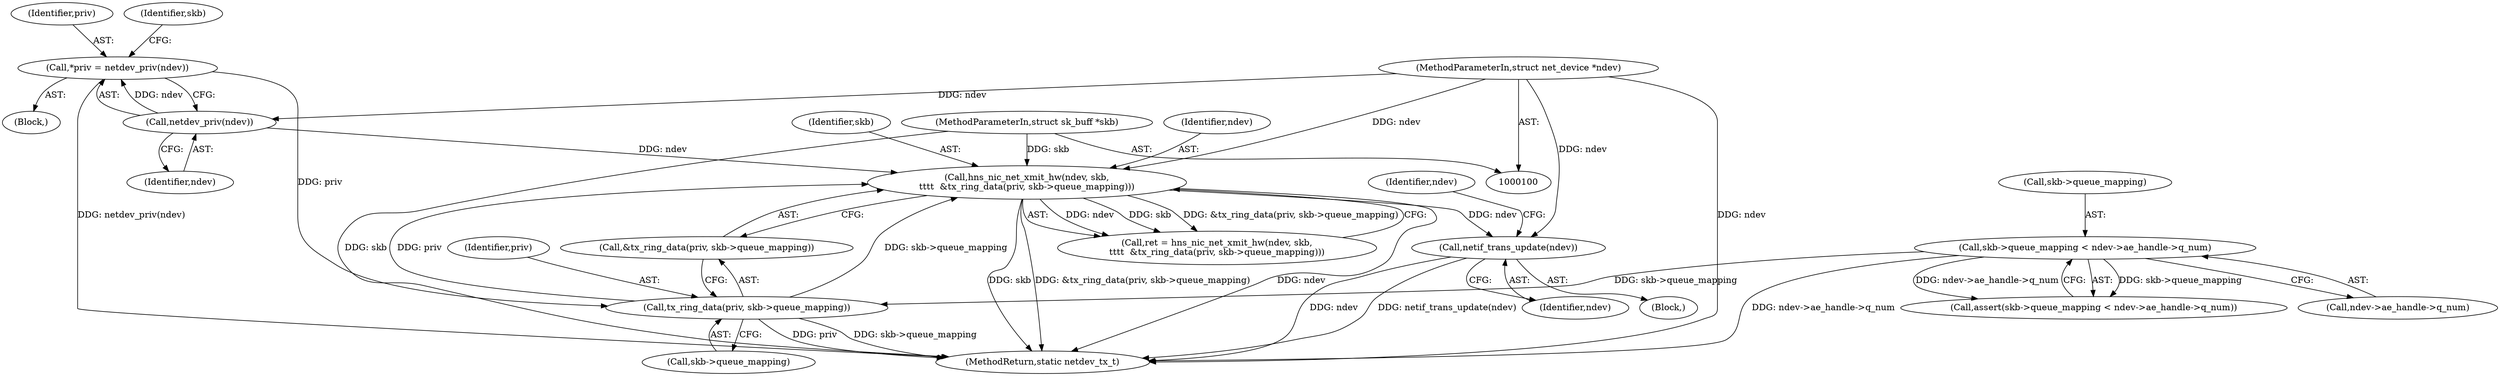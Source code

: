 digraph "0_linux_27463ad99f738ed93c7c8b3e2e5bc8c4853a2ff2@API" {
"1000136" [label="(Call,netif_trans_update(ndev))"];
"1000122" [label="(Call,hns_nic_net_xmit_hw(ndev, skb,\n\t\t\t\t  &tx_ring_data(priv, skb->queue_mapping)))"];
"1000107" [label="(Call,netdev_priv(ndev))"];
"1000102" [label="(MethodParameterIn,struct net_device *ndev)"];
"1000101" [label="(MethodParameterIn,struct sk_buff *skb)"];
"1000126" [label="(Call,tx_ring_data(priv, skb->queue_mapping))"];
"1000105" [label="(Call,*priv = netdev_priv(ndev))"];
"1000111" [label="(Call,skb->queue_mapping < ndev->ae_handle->q_num)"];
"1000136" [label="(Call,netif_trans_update(ndev))"];
"1000120" [label="(Call,ret = hns_nic_net_xmit_hw(ndev, skb,\n\t\t\t\t  &tx_ring_data(priv, skb->queue_mapping)))"];
"1000103" [label="(Block,)"];
"1000127" [label="(Identifier,priv)"];
"1000123" [label="(Identifier,ndev)"];
"1000105" [label="(Call,*priv = netdev_priv(ndev))"];
"1000157" [label="(MethodReturn,static netdev_tx_t)"];
"1000108" [label="(Identifier,ndev)"];
"1000137" [label="(Identifier,ndev)"];
"1000111" [label="(Call,skb->queue_mapping < ndev->ae_handle->q_num)"];
"1000126" [label="(Call,tx_ring_data(priv, skb->queue_mapping))"];
"1000101" [label="(MethodParameterIn,struct sk_buff *skb)"];
"1000125" [label="(Call,&tx_ring_data(priv, skb->queue_mapping))"];
"1000102" [label="(MethodParameterIn,struct net_device *ndev)"];
"1000106" [label="(Identifier,priv)"];
"1000135" [label="(Block,)"];
"1000112" [label="(Call,skb->queue_mapping)"];
"1000124" [label="(Identifier,skb)"];
"1000107" [label="(Call,netdev_priv(ndev))"];
"1000128" [label="(Call,skb->queue_mapping)"];
"1000113" [label="(Identifier,skb)"];
"1000110" [label="(Call,assert(skb->queue_mapping < ndev->ae_handle->q_num))"];
"1000115" [label="(Call,ndev->ae_handle->q_num)"];
"1000122" [label="(Call,hns_nic_net_xmit_hw(ndev, skb,\n\t\t\t\t  &tx_ring_data(priv, skb->queue_mapping)))"];
"1000141" [label="(Identifier,ndev)"];
"1000136" -> "1000135"  [label="AST: "];
"1000136" -> "1000137"  [label="CFG: "];
"1000137" -> "1000136"  [label="AST: "];
"1000141" -> "1000136"  [label="CFG: "];
"1000136" -> "1000157"  [label="DDG: ndev"];
"1000136" -> "1000157"  [label="DDG: netif_trans_update(ndev)"];
"1000122" -> "1000136"  [label="DDG: ndev"];
"1000102" -> "1000136"  [label="DDG: ndev"];
"1000122" -> "1000120"  [label="AST: "];
"1000122" -> "1000125"  [label="CFG: "];
"1000123" -> "1000122"  [label="AST: "];
"1000124" -> "1000122"  [label="AST: "];
"1000125" -> "1000122"  [label="AST: "];
"1000120" -> "1000122"  [label="CFG: "];
"1000122" -> "1000157"  [label="DDG: &tx_ring_data(priv, skb->queue_mapping)"];
"1000122" -> "1000157"  [label="DDG: skb"];
"1000122" -> "1000157"  [label="DDG: ndev"];
"1000122" -> "1000120"  [label="DDG: ndev"];
"1000122" -> "1000120"  [label="DDG: skb"];
"1000122" -> "1000120"  [label="DDG: &tx_ring_data(priv, skb->queue_mapping)"];
"1000107" -> "1000122"  [label="DDG: ndev"];
"1000102" -> "1000122"  [label="DDG: ndev"];
"1000101" -> "1000122"  [label="DDG: skb"];
"1000126" -> "1000122"  [label="DDG: priv"];
"1000126" -> "1000122"  [label="DDG: skb->queue_mapping"];
"1000107" -> "1000105"  [label="AST: "];
"1000107" -> "1000108"  [label="CFG: "];
"1000108" -> "1000107"  [label="AST: "];
"1000105" -> "1000107"  [label="CFG: "];
"1000107" -> "1000105"  [label="DDG: ndev"];
"1000102" -> "1000107"  [label="DDG: ndev"];
"1000102" -> "1000100"  [label="AST: "];
"1000102" -> "1000157"  [label="DDG: ndev"];
"1000101" -> "1000100"  [label="AST: "];
"1000101" -> "1000157"  [label="DDG: skb"];
"1000126" -> "1000125"  [label="AST: "];
"1000126" -> "1000128"  [label="CFG: "];
"1000127" -> "1000126"  [label="AST: "];
"1000128" -> "1000126"  [label="AST: "];
"1000125" -> "1000126"  [label="CFG: "];
"1000126" -> "1000157"  [label="DDG: priv"];
"1000126" -> "1000157"  [label="DDG: skb->queue_mapping"];
"1000105" -> "1000126"  [label="DDG: priv"];
"1000111" -> "1000126"  [label="DDG: skb->queue_mapping"];
"1000105" -> "1000103"  [label="AST: "];
"1000106" -> "1000105"  [label="AST: "];
"1000113" -> "1000105"  [label="CFG: "];
"1000105" -> "1000157"  [label="DDG: netdev_priv(ndev)"];
"1000111" -> "1000110"  [label="AST: "];
"1000111" -> "1000115"  [label="CFG: "];
"1000112" -> "1000111"  [label="AST: "];
"1000115" -> "1000111"  [label="AST: "];
"1000110" -> "1000111"  [label="CFG: "];
"1000111" -> "1000157"  [label="DDG: ndev->ae_handle->q_num"];
"1000111" -> "1000110"  [label="DDG: skb->queue_mapping"];
"1000111" -> "1000110"  [label="DDG: ndev->ae_handle->q_num"];
}
